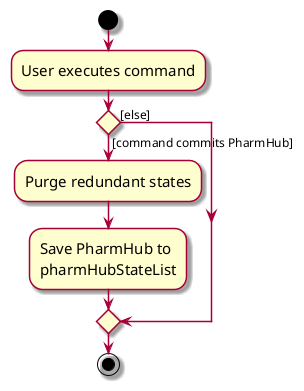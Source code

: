 @startuml
skin rose
skinparam ActivityFontSize 15
skinparam ArrowFontSize 12
start
:User executes command;

'Since the beta syntax does not support placing the condition outside the
'diamond we place it as the true branch instead.

if () then ([command commits PharmHub])
    :Purge redundant states;
    :Save PharmHub to
    pharmHubStateList;
else ([else])
endif
stop
@enduml
